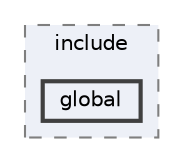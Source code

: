 digraph "D:/Github/Meteor2D/Meteor2D/Engine/include/global"
{
 // LATEX_PDF_SIZE
  bgcolor="transparent";
  edge [fontname=Helvetica,fontsize=10,labelfontname=Helvetica,labelfontsize=10];
  node [fontname=Helvetica,fontsize=10,shape=box,height=0.2,width=0.4];
  compound=true
  subgraph clusterdir_20fad6d70e542fc50c9bc43fa9256bb5 {
    graph [ bgcolor="#edf0f7", pencolor="grey50", label="include", fontname=Helvetica,fontsize=10 style="filled,dashed", URL="dir_20fad6d70e542fc50c9bc43fa9256bb5.html",tooltip=""]
  dir_5f5052ac08f61c2be66e76f9f9a5892b [label="global", fillcolor="#edf0f7", color="grey25", style="filled,bold", URL="dir_5f5052ac08f61c2be66e76f9f9a5892b.html",tooltip=""];
  }
}

